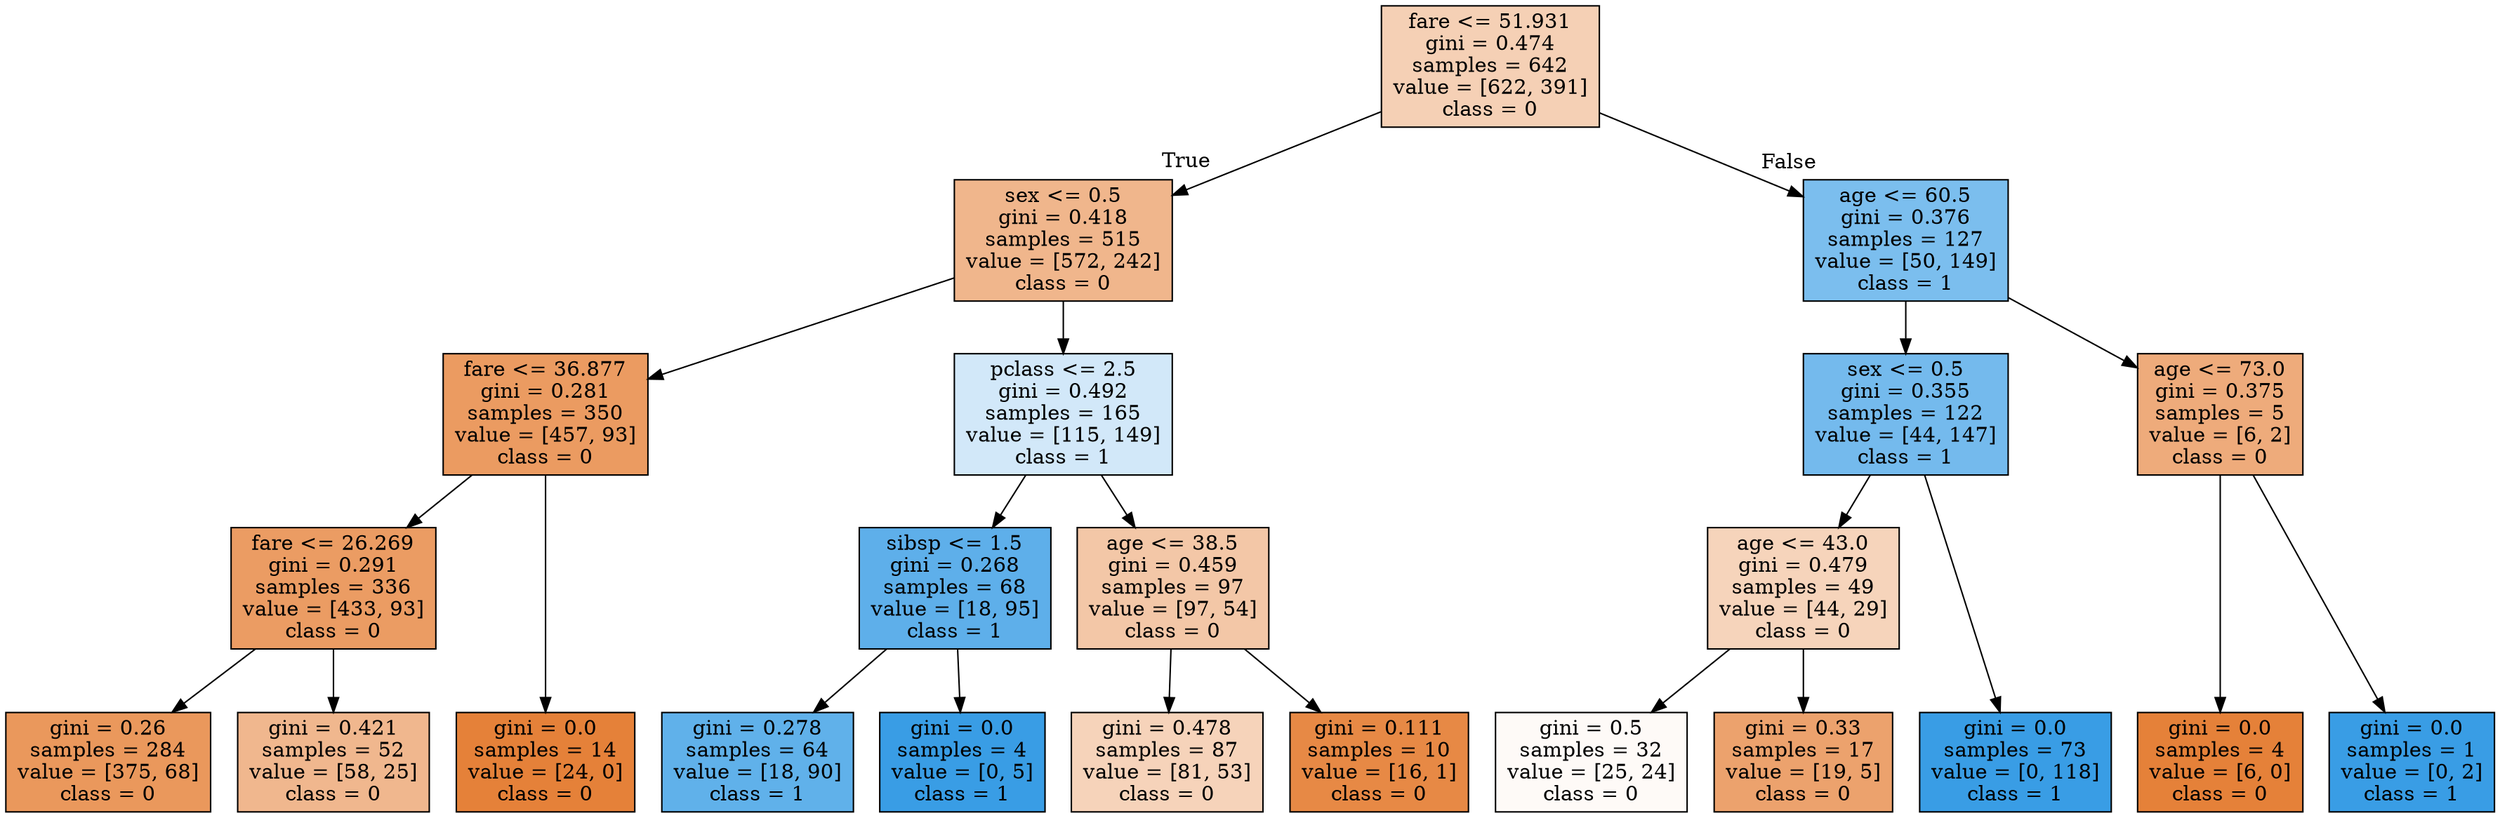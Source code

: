 digraph Tree {
node [shape=box, style="filled", color="black"] ;
graph [ranksep=equally, splines=polyline] ;
0 [label="fare <= 51.931\ngini = 0.474\nsamples = 642\nvalue = [622, 391]\nclass = 0", fillcolor="#e581395f"] ;
1 [label="sex <= 0.5\ngini = 0.418\nsamples = 515\nvalue = [572, 242]\nclass = 0", fillcolor="#e5813993"] ;
0 -> 1 [labeldistance=2.5, labelangle=45, headlabel="True"] ;
2 [label="fare <= 36.877\ngini = 0.281\nsamples = 350\nvalue = [457, 93]\nclass = 0", fillcolor="#e58139cb"] ;
1 -> 2 ;
3 [label="fare <= 26.269\ngini = 0.291\nsamples = 336\nvalue = [433, 93]\nclass = 0", fillcolor="#e58139c8"] ;
2 -> 3 ;
4 [label="gini = 0.26\nsamples = 284\nvalue = [375, 68]\nclass = 0", fillcolor="#e58139d1"] ;
3 -> 4 ;
5 [label="gini = 0.421\nsamples = 52\nvalue = [58, 25]\nclass = 0", fillcolor="#e5813991"] ;
3 -> 5 ;
6 [label="gini = 0.0\nsamples = 14\nvalue = [24, 0]\nclass = 0", fillcolor="#e58139ff"] ;
2 -> 6 ;
7 [label="pclass <= 2.5\ngini = 0.492\nsamples = 165\nvalue = [115, 149]\nclass = 1", fillcolor="#399de53a"] ;
1 -> 7 ;
8 [label="sibsp <= 1.5\ngini = 0.268\nsamples = 68\nvalue = [18, 95]\nclass = 1", fillcolor="#399de5cf"] ;
7 -> 8 ;
9 [label="gini = 0.278\nsamples = 64\nvalue = [18, 90]\nclass = 1", fillcolor="#399de5cc"] ;
8 -> 9 ;
10 [label="gini = 0.0\nsamples = 4\nvalue = [0, 5]\nclass = 1", fillcolor="#399de5ff"] ;
8 -> 10 ;
11 [label="age <= 38.5\ngini = 0.459\nsamples = 97\nvalue = [97, 54]\nclass = 0", fillcolor="#e5813971"] ;
7 -> 11 ;
12 [label="gini = 0.478\nsamples = 87\nvalue = [81, 53]\nclass = 0", fillcolor="#e5813958"] ;
11 -> 12 ;
13 [label="gini = 0.111\nsamples = 10\nvalue = [16, 1]\nclass = 0", fillcolor="#e58139ef"] ;
11 -> 13 ;
14 [label="age <= 60.5\ngini = 0.376\nsamples = 127\nvalue = [50, 149]\nclass = 1", fillcolor="#399de5a9"] ;
0 -> 14 [labeldistance=2.5, labelangle=-45, headlabel="False"] ;
15 [label="sex <= 0.5\ngini = 0.355\nsamples = 122\nvalue = [44, 147]\nclass = 1", fillcolor="#399de5b3"] ;
14 -> 15 ;
16 [label="age <= 43.0\ngini = 0.479\nsamples = 49\nvalue = [44, 29]\nclass = 0", fillcolor="#e5813957"] ;
15 -> 16 ;
17 [label="gini = 0.5\nsamples = 32\nvalue = [25, 24]\nclass = 0", fillcolor="#e581390a"] ;
16 -> 17 ;
18 [label="gini = 0.33\nsamples = 17\nvalue = [19, 5]\nclass = 0", fillcolor="#e58139bc"] ;
16 -> 18 ;
19 [label="gini = 0.0\nsamples = 73\nvalue = [0, 118]\nclass = 1", fillcolor="#399de5ff"] ;
15 -> 19 ;
20 [label="age <= 73.0\ngini = 0.375\nsamples = 5\nvalue = [6, 2]\nclass = 0", fillcolor="#e58139aa"] ;
14 -> 20 ;
21 [label="gini = 0.0\nsamples = 4\nvalue = [6, 0]\nclass = 0", fillcolor="#e58139ff"] ;
20 -> 21 ;
22 [label="gini = 0.0\nsamples = 1\nvalue = [0, 2]\nclass = 1", fillcolor="#399de5ff"] ;
20 -> 22 ;
{rank=same ; 0} ;
{rank=same ; 1; 14} ;
{rank=same ; 2; 7; 15; 20} ;
{rank=same ; 3; 8; 11; 16} ;
{rank=same ; 4; 5; 6; 9; 10; 12; 13; 17; 18; 19; 21; 22} ;
}